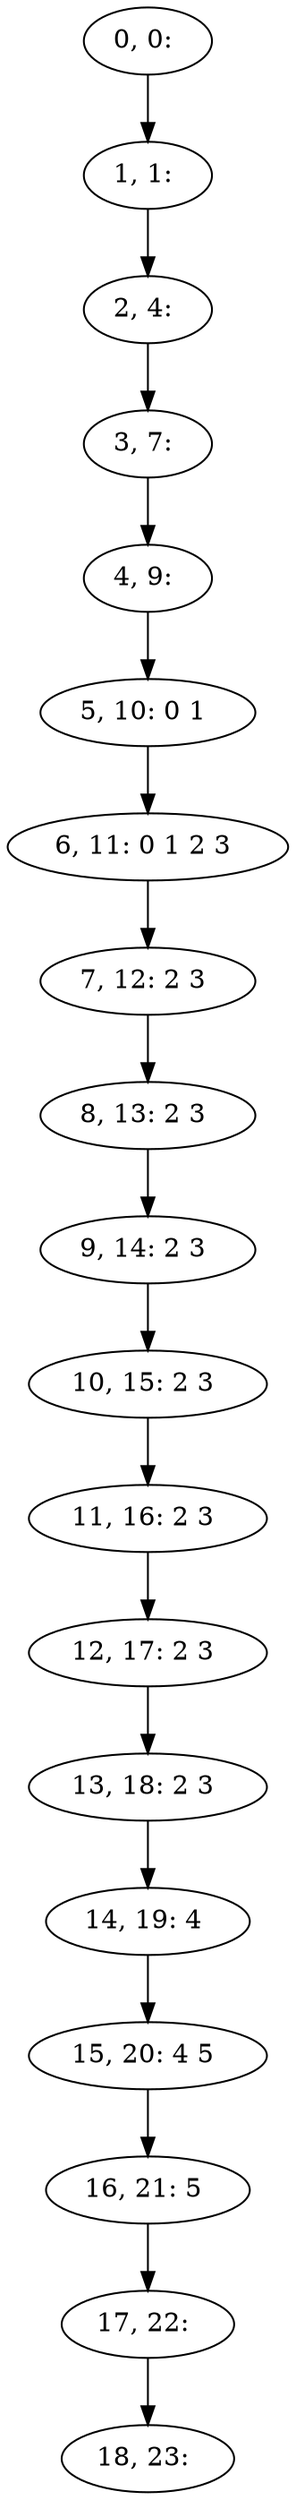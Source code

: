 digraph G {
0[label="0, 0: "];
1[label="1, 1: "];
2[label="2, 4: "];
3[label="3, 7: "];
4[label="4, 9: "];
5[label="5, 10: 0 1 "];
6[label="6, 11: 0 1 2 3 "];
7[label="7, 12: 2 3 "];
8[label="8, 13: 2 3 "];
9[label="9, 14: 2 3 "];
10[label="10, 15: 2 3 "];
11[label="11, 16: 2 3 "];
12[label="12, 17: 2 3 "];
13[label="13, 18: 2 3 "];
14[label="14, 19: 4 "];
15[label="15, 20: 4 5 "];
16[label="16, 21: 5 "];
17[label="17, 22: "];
18[label="18, 23: "];
0->1 ;
1->2 ;
2->3 ;
3->4 ;
4->5 ;
5->6 ;
6->7 ;
7->8 ;
8->9 ;
9->10 ;
10->11 ;
11->12 ;
12->13 ;
13->14 ;
14->15 ;
15->16 ;
16->17 ;
17->18 ;
}
